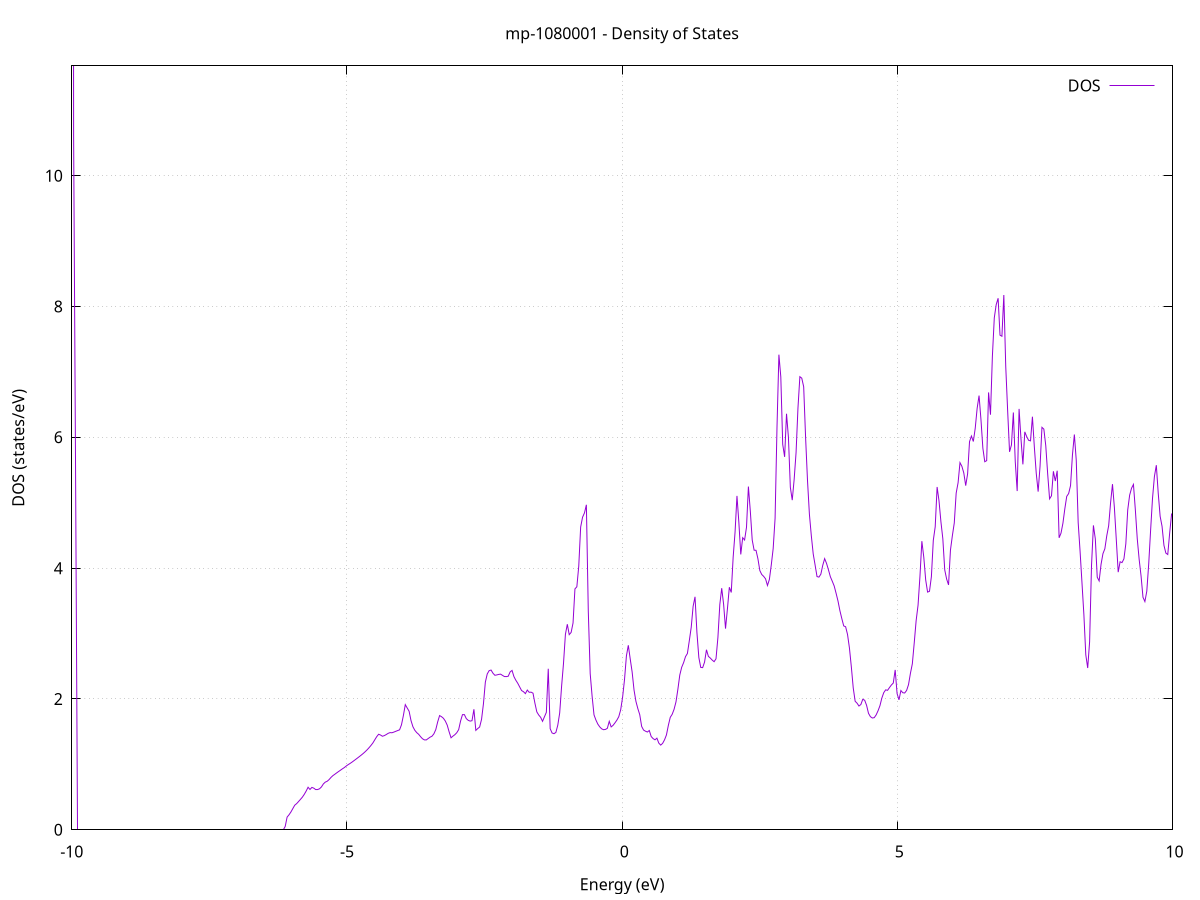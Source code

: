set title 'mp-1080001 - Density of States'
set xlabel 'Energy (eV)'
set ylabel 'DOS (states/eV)'
set grid
set xrange [-10:10]
set yrange [0:11.679]
set xzeroaxis lt -1
set terminal png size 800,600
set output 'mp-1080001_dos_gnuplot.png'
plot '-' using 1:2 with lines title 'DOS'
-47.269200 0.000000
-47.234500 0.000000
-47.199900 0.000000
-47.165300 0.000000
-47.130600 0.000000
-47.096000 0.000000
-47.061400 0.000000
-47.026700 0.000000
-46.992100 0.000000
-46.957400 0.000000
-46.922800 0.000000
-46.888200 0.000000
-46.853500 0.000000
-46.818900 0.000000
-46.784300 0.000000
-46.749600 0.000000
-46.715000 0.000000
-46.680400 0.000000
-46.645700 0.000000
-46.611100 0.000000
-46.576500 0.000000
-46.541800 0.000000
-46.507200 0.000000
-46.472500 0.000000
-46.437900 0.000000
-46.403300 0.000000
-46.368600 0.000000
-46.334000 0.000000
-46.299400 0.000000
-46.264700 0.000000
-46.230100 0.000000
-46.195500 0.000000
-46.160800 0.000000
-46.126200 0.000000
-46.091600 0.000000
-46.056900 0.000000
-46.022300 0.000000
-45.987700 0.000000
-45.953000 0.000000
-45.918400 0.000000
-45.883700 0.000000
-45.849100 0.000000
-45.814500 0.000000
-45.779800 0.000000
-45.745200 0.000000
-45.710600 0.000000
-45.675900 0.000000
-45.641300 0.000000
-45.606700 0.000000
-45.572000 0.000000
-45.537400 0.000000
-45.502800 0.000000
-45.468100 0.000000
-45.433500 0.000000
-45.398800 0.000000
-45.364200 0.000000
-45.329600 0.000000
-45.294900 0.000000
-45.260300 0.000000
-45.225700 0.000000
-45.191000 0.000000
-45.156400 0.000000
-45.121800 0.000000
-45.087100 0.000000
-45.052500 0.000000
-45.017900 0.000000
-44.983200 0.000000
-44.948600 0.000000
-44.914000 0.000000
-44.879300 0.000000
-44.844700 0.000000
-44.810000 0.000000
-44.775400 0.000000
-44.740800 0.000000
-44.706100 0.000000
-44.671500 0.000000
-44.636900 0.000000
-44.602200 0.000000
-44.567600 0.000000
-44.533000 0.000000
-44.498300 0.000000
-44.463700 0.000000
-44.429100 0.000000
-44.394400 0.000000
-44.359800 0.000000
-44.325200 0.000000
-44.290500 0.000000
-44.255900 0.000000
-44.221200 0.000000
-44.186600 0.000000
-44.152000 0.000000
-44.117300 961.706600
-44.082700 0.000000
-44.048100 0.000000
-44.013400 0.000000
-43.978800 0.000000
-43.944200 0.000000
-43.909500 0.000000
-43.874900 0.000000
-43.840300 0.000000
-43.805600 0.000000
-43.771000 0.000000
-43.736300 0.000000
-43.701700 0.000000
-43.667100 0.000000
-43.632400 0.000000
-43.597800 0.000000
-43.563200 0.000000
-43.528500 0.000000
-43.493900 0.000000
-43.459300 0.000000
-43.424600 0.000000
-43.390000 0.000000
-43.355400 0.000000
-43.320700 0.000000
-43.286100 0.000000
-43.251500 0.000000
-43.216800 0.000000
-43.182200 0.000000
-43.147500 0.000000
-43.112900 0.000000
-43.078300 0.000000
-43.043600 0.000000
-43.009000 0.000000
-42.974400 0.000000
-42.939700 0.000000
-42.905100 0.000000
-42.870500 0.000000
-42.835800 0.000000
-42.801200 0.000000
-42.766600 0.000000
-42.731900 0.000000
-42.697300 0.000000
-42.662700 0.000000
-42.628000 0.000000
-42.593400 0.000000
-42.558700 0.000000
-42.524100 0.000000
-42.489500 0.000000
-42.454800 0.000000
-42.420200 0.000000
-42.385600 0.000000
-42.350900 0.000000
-42.316300 0.000000
-42.281700 0.000000
-42.247000 0.000000
-42.212400 0.000000
-42.177800 0.000000
-42.143100 0.000000
-42.108500 0.000000
-42.073800 0.000000
-42.039200 0.000000
-42.004600 0.000000
-41.969900 0.000000
-41.935300 0.000000
-41.900700 0.000000
-41.866000 0.000000
-41.831400 0.000000
-41.796800 0.000000
-41.762100 0.000000
-41.727500 0.000000
-41.692900 0.000000
-41.658200 0.000000
-41.623600 0.000000
-41.589000 0.000000
-41.554300 0.000000
-41.519700 0.000000
-41.485000 0.000000
-41.450400 0.000000
-41.415800 0.000000
-41.381100 0.000000
-41.346500 0.000000
-41.311900 0.000000
-41.277200 0.000000
-41.242600 0.000000
-41.208000 0.000000
-41.173300 0.000000
-41.138700 0.000000
-41.104100 0.000000
-41.069400 0.000000
-41.034800 0.000000
-41.000200 0.000000
-40.965500 0.000000
-40.930900 0.000000
-40.896200 0.000000
-40.861600 0.000000
-40.827000 0.000000
-40.792300 0.000000
-40.757700 0.000000
-40.723100 0.000000
-40.688400 0.000000
-40.653800 0.000000
-40.619200 0.000000
-40.584500 0.000000
-40.549900 0.000000
-40.515300 0.000000
-40.480600 0.000000
-40.446000 0.000000
-40.411300 0.000000
-40.376700 0.000000
-40.342100 0.000000
-40.307400 0.000000
-40.272800 0.000000
-40.238200 0.000000
-40.203500 0.000000
-40.168900 0.000000
-40.134300 0.000000
-40.099600 0.000000
-40.065000 0.000000
-40.030400 0.000000
-39.995700 0.000000
-39.961100 0.000000
-39.926500 0.000000
-39.891800 0.000000
-39.857200 0.000000
-39.822500 0.000000
-39.787900 0.000000
-39.753300 0.000000
-39.718600 0.000000
-39.684000 0.000000
-39.649400 0.000000
-39.614700 0.000000
-39.580100 0.000000
-39.545500 0.000000
-39.510800 0.000000
-39.476200 0.000000
-39.441600 0.000000
-39.406900 0.000000
-39.372300 0.000000
-39.337700 0.000000
-39.303000 0.000000
-39.268400 0.000000
-39.233700 0.000000
-39.199100 0.000000
-39.164500 0.000000
-39.129800 0.000000
-39.095200 0.000000
-39.060600 0.000000
-39.025900 0.000000
-38.991300 0.000000
-38.956700 0.000000
-38.922000 0.000000
-38.887400 0.000000
-38.852800 0.000000
-38.818100 0.000000
-38.783500 0.000000
-38.748800 0.000000
-38.714200 0.000000
-38.679600 0.000000
-38.644900 0.000000
-38.610300 0.000000
-38.575700 0.000000
-38.541000 0.000000
-38.506400 0.000000
-38.471800 0.000000
-38.437100 0.000000
-38.402500 0.000000
-38.367900 0.000000
-38.333200 0.000000
-38.298600 0.000000
-38.264000 0.000000
-38.229300 0.000000
-38.194700 0.000000
-38.160000 0.000000
-38.125400 0.000000
-38.090800 0.000000
-38.056100 0.000000
-38.021500 0.000000
-37.986900 0.000000
-37.952200 0.000000
-37.917600 0.000000
-37.883000 0.000000
-37.848300 0.000000
-37.813700 0.000000
-37.779100 0.000000
-37.744400 0.000000
-37.709800 0.000000
-37.675200 0.000000
-37.640500 0.000000
-37.605900 0.000000
-37.571200 0.000000
-37.536600 0.000000
-37.502000 0.000000
-37.467300 0.000000
-37.432700 0.000000
-37.398100 0.000000
-37.363400 0.000000
-37.328800 0.000000
-37.294200 0.000000
-37.259500 0.000000
-37.224900 0.000000
-37.190300 0.000000
-37.155600 0.000000
-37.121000 0.000000
-37.086300 0.000000
-37.051700 0.000000
-37.017100 0.000000
-36.982400 0.000000
-36.947800 0.000000
-36.913200 0.000000
-36.878500 0.000000
-36.843900 0.000000
-36.809300 0.000000
-36.774600 0.000000
-36.740000 0.000000
-36.705400 0.000000
-36.670700 0.000000
-36.636100 0.000000
-36.601500 0.000000
-36.566800 0.000000
-36.532200 0.000000
-36.497500 0.000000
-36.462900 0.000000
-36.428300 0.000000
-36.393600 0.000000
-36.359000 0.000000
-36.324400 0.000000
-36.289700 0.000000
-36.255100 0.000000
-36.220500 0.000000
-36.185800 0.000000
-36.151200 0.000000
-36.116600 0.000000
-36.081900 0.000000
-36.047300 0.000000
-36.012700 0.000000
-35.978000 0.000000
-35.943400 0.000000
-35.908700 0.000000
-35.874100 0.000000
-35.839500 0.000000
-35.804800 0.000000
-35.770200 0.000000
-35.735600 0.000000
-35.700900 0.000000
-35.666300 0.000000
-35.631700 0.000000
-35.597000 0.000000
-35.562400 0.000000
-35.527800 0.000000
-35.493100 0.000000
-35.458500 0.000000
-35.423800 0.000000
-35.389200 0.000000
-35.354600 0.000000
-35.319900 0.000000
-35.285300 0.000000
-35.250700 0.000000
-35.216000 0.000000
-35.181400 0.000000
-35.146800 0.000000
-35.112100 0.000000
-35.077500 0.000000
-35.042900 0.000000
-35.008200 0.000000
-34.973600 0.000000
-34.939000 0.000000
-34.904300 0.000000
-34.869700 0.000000
-34.835000 0.000000
-34.800400 0.000000
-34.765800 0.000000
-34.731100 0.000000
-34.696500 0.000000
-34.661900 0.000000
-34.627200 0.000000
-34.592600 0.000000
-34.558000 0.000000
-34.523300 0.000000
-34.488700 0.000000
-34.454100 0.000000
-34.419400 0.000000
-34.384800 0.000000
-34.350200 0.000000
-34.315500 0.000000
-34.280900 0.000000
-34.246200 0.000000
-34.211600 0.000000
-34.177000 0.000000
-34.142300 0.000000
-34.107700 0.000000
-34.073100 0.000000
-34.038400 0.000000
-34.003800 0.000000
-33.969200 0.000000
-33.934500 0.000000
-33.899900 0.000000
-33.865300 0.000000
-33.830600 0.000000
-33.796000 0.000000
-33.761300 0.000000
-33.726700 0.000000
-33.692100 0.000000
-33.657400 0.000000
-33.622800 0.000000
-33.588200 0.000000
-33.553500 0.000000
-33.518900 0.000000
-33.484300 0.000000
-33.449600 0.000000
-33.415000 0.000000
-33.380400 0.000000
-33.345700 0.000000
-33.311100 0.000000
-33.276500 0.000000
-33.241800 0.000000
-33.207200 0.000000
-33.172500 0.000000
-33.137900 0.000000
-33.103300 0.000000
-33.068600 0.000000
-33.034000 0.000000
-32.999400 0.000000
-32.964700 0.000000
-32.930100 0.000000
-32.895500 0.000000
-32.860800 0.000000
-32.826200 0.000000
-32.791600 0.000000
-32.756900 0.000000
-32.722300 0.000000
-32.687700 0.000000
-32.653000 0.000000
-32.618400 0.000000
-32.583700 0.000000
-32.549100 0.000000
-32.514500 0.000000
-32.479800 0.000000
-32.445200 0.000000
-32.410600 0.000000
-32.375900 0.000000
-32.341300 0.000000
-32.306700 0.000000
-32.272000 0.000000
-32.237400 0.000000
-32.202800 0.000000
-32.168100 0.000000
-32.133500 0.000000
-32.098800 0.000000
-32.064200 0.000000
-32.029600 0.000000
-31.994900 0.000000
-31.960300 0.000000
-31.925700 0.000000
-31.891000 0.000000
-31.856400 0.000000
-31.821800 0.000000
-31.787100 0.000000
-31.752500 0.000000
-31.717900 0.000000
-31.683200 0.000000
-31.648600 0.000000
-31.614000 0.000000
-31.579300 0.000000
-31.544700 0.000000
-31.510000 0.000000
-31.475400 0.000000
-31.440800 0.000000
-31.406100 0.000000
-31.371500 0.000000
-31.336900 0.000000
-31.302200 0.000000
-31.267600 0.000000
-31.233000 0.000000
-31.198300 0.000000
-31.163700 0.000000
-31.129100 0.000000
-31.094400 0.000000
-31.059800 0.000000
-31.025200 0.000000
-30.990500 0.000000
-30.955900 0.000000
-30.921200 0.000000
-30.886600 0.000000
-30.852000 0.000000
-30.817300 0.000000
-30.782700 0.000000
-30.748100 0.000000
-30.713400 0.000000
-30.678800 0.000000
-30.644200 0.000000
-30.609500 0.000000
-30.574900 0.000000
-30.540300 0.000000
-30.505600 0.000000
-30.471000 0.000000
-30.436300 0.000000
-30.401700 0.000000
-30.367100 0.000000
-30.332400 0.000000
-30.297800 0.000000
-30.263200 0.000000
-30.228500 0.000000
-30.193900 0.000000
-30.159300 0.000000
-30.124600 0.000000
-30.090000 0.000000
-30.055400 0.000000
-30.020700 0.000000
-29.986100 0.000000
-29.951500 0.000000
-29.916800 0.000000
-29.882200 0.000000
-29.847500 0.000000
-29.812900 0.000000
-29.778300 0.000000
-29.743600 0.000000
-29.709000 0.000000
-29.674400 0.000000
-29.639700 0.000000
-29.605100 0.000000
-29.570500 0.000000
-29.535800 0.000000
-29.501200 0.000000
-29.466600 0.000000
-29.431900 0.000000
-29.397300 0.000000
-29.362600 0.000000
-29.328000 0.000000
-29.293400 0.000000
-29.258700 0.000000
-29.224100 0.000000
-29.189500 0.000000
-29.154800 0.000000
-29.120200 0.000000
-29.085600 0.000000
-29.050900 0.000000
-29.016300 0.000000
-28.981700 0.000000
-28.947000 0.000000
-28.912400 0.000000
-28.877800 0.000000
-28.843100 0.000000
-28.808500 0.000000
-28.773800 0.000000
-28.739200 0.000000
-28.704600 0.000000
-28.669900 0.000000
-28.635300 0.000000
-28.600700 0.000000
-28.566000 0.000000
-28.531400 0.000000
-28.496800 0.000000
-28.462100 0.000000
-28.427500 0.000000
-28.392900 0.000000
-28.358200 0.000000
-28.323600 0.000000
-28.289000 0.000000
-28.254300 0.000000
-28.219700 0.000000
-28.185000 0.000000
-28.150400 0.000000
-28.115800 0.000000
-28.081100 0.000000
-28.046500 0.000000
-28.011900 0.000000
-27.977200 0.000000
-27.942600 0.000000
-27.908000 0.000000
-27.873300 0.000000
-27.838700 0.000000
-27.804100 0.000000
-27.769400 0.000000
-27.734800 0.000000
-27.700100 0.000000
-27.665500 0.000000
-27.630900 0.000000
-27.596200 0.000000
-27.561600 0.000000
-27.527000 0.000000
-27.492300 0.000000
-27.457700 0.000000
-27.423100 0.000000
-27.388400 0.000000
-27.353800 0.000000
-27.319200 0.000000
-27.284500 0.000000
-27.249900 0.000000
-27.215300 0.000000
-27.180600 0.000000
-27.146000 0.000000
-27.111300 0.000000
-27.076700 0.000000
-27.042100 0.000000
-27.007400 0.000000
-26.972800 0.000000
-26.938200 0.000000
-26.903500 0.000000
-26.868900 0.000000
-26.834300 0.000000
-26.799600 0.000000
-26.765000 0.000000
-26.730400 0.000000
-26.695700 0.000000
-26.661100 0.000000
-26.626500 0.000000
-26.591800 0.000000
-26.557200 0.000000
-26.522500 0.000000
-26.487900 0.000000
-26.453300 0.000000
-26.418600 0.000000
-26.384000 0.000000
-26.349400 0.000000
-26.314700 0.000000
-26.280100 0.000000
-26.245500 0.000000
-26.210800 0.000000
-26.176200 0.000000
-26.141600 0.000000
-26.106900 0.000000
-26.072300 0.000000
-26.037600 0.000000
-26.003000 0.000000
-25.968400 0.000000
-25.933700 0.000000
-25.899100 0.000000
-25.864500 0.000000
-25.829800 0.000000
-25.795200 0.000000
-25.760600 0.000000
-25.725900 0.000000
-25.691300 0.000000
-25.656700 0.000000
-25.622000 0.000000
-25.587400 0.000000
-25.552800 0.000000
-25.518100 0.000000
-25.483500 0.000000
-25.448800 0.000000
-25.414200 0.000000
-25.379600 0.000000
-25.344900 0.000000
-25.310300 0.000000
-25.275700 0.000000
-25.241000 0.000000
-25.206400 0.000000
-25.171800 0.000000
-25.137100 0.000000
-25.102500 0.000000
-25.067900 0.000000
-25.033200 0.000000
-24.998600 0.000000
-24.964000 0.000000
-24.929300 0.000000
-24.894700 0.000000
-24.860000 0.000000
-24.825400 0.000000
-24.790800 0.000000
-24.756100 0.000000
-24.721500 0.000000
-24.686900 0.000000
-24.652200 0.000000
-24.617600 0.000000
-24.583000 0.000000
-24.548300 0.000000
-24.513700 0.000000
-24.479100 0.000000
-24.444400 0.000000
-24.409800 0.000000
-24.375100 0.000000
-24.340500 0.000000
-24.305900 0.000000
-24.271200 0.000000
-24.236600 0.000000
-24.202000 0.000000
-24.167300 0.000000
-24.132700 0.000000
-24.098100 0.000000
-24.063400 0.000000
-24.028800 0.000000
-23.994200 0.000000
-23.959500 0.000000
-23.924900 0.000000
-23.890300 0.000000
-23.855600 0.000000
-23.821000 0.000000
-23.786300 0.000000
-23.751700 0.000000
-23.717100 0.000000
-23.682400 0.000000
-23.647800 0.000000
-23.613200 0.000000
-23.578500 0.000000
-23.543900 0.000000
-23.509300 0.000000
-23.474600 0.000000
-23.440000 0.000000
-23.405400 0.000000
-23.370700 0.000000
-23.336100 0.000000
-23.301500 0.000000
-23.266800 0.000000
-23.232200 0.000000
-23.197500 0.000000
-23.162900 0.000000
-23.128300 0.000000
-23.093600 0.000000
-23.059000 0.000000
-23.024400 0.000000
-22.989700 0.000000
-22.955100 0.000000
-22.920500 0.000000
-22.885800 0.000000
-22.851200 0.000000
-22.816600 0.000000
-22.781900 0.000000
-22.747300 0.000000
-22.712600 0.000000
-22.678000 0.000000
-22.643400 0.000000
-22.608700 0.000000
-22.574100 0.000000
-22.539500 0.000000
-22.504800 0.000000
-22.470200 0.000000
-22.435600 0.000000
-22.400900 0.000000
-22.366300 97.190400
-22.331700 67.294600
-22.297000 263.166400
-22.262400 0.000000
-22.227800 0.000000
-22.193100 0.000000
-22.158500 0.000000
-22.123800 0.000000
-22.089200 0.000000
-22.054600 0.000000
-22.019900 0.000000
-21.985300 0.000000
-21.950700 0.000000
-21.916000 0.000000
-21.881400 0.000000
-21.846800 0.000000
-21.812100 0.000000
-21.777500 0.000000
-21.742900 0.000000
-21.708200 0.000000
-21.673600 0.000000
-21.639000 0.000000
-21.604300 0.000000
-21.569700 0.000000
-21.535000 0.000000
-21.500400 0.000000
-21.465800 0.000000
-21.431100 0.000000
-21.396500 0.000000
-21.361900 0.000000
-21.327200 0.000000
-21.292600 0.000000
-21.258000 0.000000
-21.223300 0.000000
-21.188700 0.000000
-21.154100 0.000000
-21.119400 0.000000
-21.084800 0.000000
-21.050100 0.000000
-21.015500 0.000000
-20.980900 0.000000
-20.946200 0.000000
-20.911600 0.000000
-20.877000 0.000000
-20.842300 0.000000
-20.807700 0.000000
-20.773100 0.000000
-20.738400 0.000000
-20.703800 0.000000
-20.669200 0.000000
-20.634500 0.000000
-20.599900 0.000000
-20.565300 0.000000
-20.530600 0.000000
-20.496000 0.000000
-20.461300 0.000000
-20.426700 0.000000
-20.392100 0.000000
-20.357400 0.000000
-20.322800 0.000000
-20.288200 0.000000
-20.253500 0.000000
-20.218900 0.000000
-20.184300 0.000000
-20.149600 0.000000
-20.115000 0.000000
-20.080400 0.000000
-20.045700 0.000000
-20.011100 0.000000
-19.976500 0.000000
-19.941800 0.000000
-19.907200 0.000000
-19.872500 0.000000
-19.837900 0.000000
-19.803300 0.000000
-19.768600 0.000000
-19.734000 0.000000
-19.699400 0.000000
-19.664700 0.000000
-19.630100 0.000000
-19.595500 0.000000
-19.560800 0.000000
-19.526200 0.000000
-19.491600 0.000000
-19.456900 0.000000
-19.422300 0.000000
-19.387600 0.000000
-19.353000 0.000000
-19.318400 0.000000
-19.283700 0.000000
-19.249100 0.000000
-19.214500 0.000000
-19.179800 0.000000
-19.145200 0.000000
-19.110600 0.000000
-19.075900 0.000000
-19.041300 0.000000
-19.006700 0.000000
-18.972000 0.000000
-18.937400 0.000000
-18.902800 0.000000
-18.868100 0.000000
-18.833500 0.000000
-18.798800 0.000000
-18.764200 0.000000
-18.729600 0.000000
-18.694900 0.000000
-18.660300 0.000000
-18.625700 0.000000
-18.591000 0.000000
-18.556400 0.000000
-18.521800 0.000000
-18.487100 0.000000
-18.452500 0.000000
-18.417900 0.000000
-18.383200 0.000000
-18.348600 0.000000
-18.314000 0.000000
-18.279300 0.000000
-18.244700 0.000000
-18.210000 0.000000
-18.175400 0.000000
-18.140800 0.000000
-18.106100 0.000000
-18.071500 0.000000
-18.036900 0.000000
-18.002200 0.000000
-17.967600 0.000000
-17.933000 0.000000
-17.898300 0.000000
-17.863700 0.000000
-17.829100 0.000000
-17.794400 0.000000
-17.759800 0.000000
-17.725100 0.000000
-17.690500 0.000000
-17.655900 0.000000
-17.621200 0.000000
-17.586600 0.000000
-17.552000 0.000000
-17.517300 0.000000
-17.482700 0.000000
-17.448100 0.000000
-17.413400 0.000000
-17.378800 0.000000
-17.344200 0.000000
-17.309500 0.000000
-17.274900 0.000000
-17.240300 0.000000
-17.205600 0.000000
-17.171000 0.000000
-17.136300 0.000000
-17.101700 0.000000
-17.067100 0.000000
-17.032400 0.000000
-16.997800 0.000000
-16.963200 0.000000
-16.928500 0.000000
-16.893900 0.000000
-16.859300 0.000000
-16.824600 0.000000
-16.790000 0.000000
-16.755400 0.000000
-16.720700 0.000000
-16.686100 0.000000
-16.651500 0.000000
-16.616800 0.000000
-16.582200 0.000000
-16.547500 0.000000
-16.512900 0.000000
-16.478300 0.000000
-16.443600 0.000000
-16.409000 0.000000
-16.374400 0.000000
-16.339700 0.000000
-16.305100 0.000000
-16.270500 0.000000
-16.235800 0.000000
-16.201200 0.000000
-16.166600 0.000000
-16.131900 0.000000
-16.097300 0.000000
-16.062600 0.000000
-16.028000 0.000000
-15.993400 0.000000
-15.958700 0.000000
-15.924100 0.000000
-15.889500 0.000000
-15.854800 0.000000
-15.820200 0.000000
-15.785600 0.000000
-15.750900 0.000000
-15.716300 0.000000
-15.681700 0.000000
-15.647000 0.000000
-15.612400 0.000000
-15.577800 0.000000
-15.543100 0.000000
-15.508500 0.000000
-15.473800 0.000000
-15.439200 0.000000
-15.404600 0.000000
-15.369900 0.000000
-15.335300 0.000000
-15.300700 0.000000
-15.266000 0.000000
-15.231400 0.000000
-15.196800 0.000000
-15.162100 0.000000
-15.127500 0.000000
-15.092900 0.000000
-15.058200 0.000000
-15.023600 0.000000
-14.988900 0.000000
-14.954300 0.000000
-14.919700 0.000000
-14.885000 0.000000
-14.850400 0.000000
-14.815800 0.000000
-14.781100 0.000000
-14.746500 0.000000
-14.711900 0.000000
-14.677200 0.000000
-14.642600 0.000000
-14.608000 0.000000
-14.573300 0.000000
-14.538700 0.000000
-14.504100 0.000000
-14.469400 0.000000
-14.434800 0.000000
-14.400100 0.000000
-14.365500 0.000000
-14.330900 0.000000
-14.296200 0.000000
-14.261600 0.000000
-14.227000 0.000000
-14.192300 0.000000
-14.157700 0.000000
-14.123100 0.000000
-14.088400 0.000000
-14.053800 0.000000
-14.019200 0.000000
-13.984500 0.000000
-13.949900 0.000000
-13.915300 0.000000
-13.880600 0.000000
-13.846000 0.000000
-13.811300 0.000000
-13.776700 0.000000
-13.742100 0.000000
-13.707400 0.000000
-13.672800 0.000000
-13.638200 0.000000
-13.603500 0.000000
-13.568900 0.000000
-13.534300 0.000000
-13.499600 0.000000
-13.465000 0.000000
-13.430400 0.000000
-13.395700 0.000000
-13.361100 0.000000
-13.326400 0.000000
-13.291800 0.000000
-13.257200 0.000000
-13.222500 0.000000
-13.187900 0.000000
-13.153300 0.000000
-13.118600 0.000000
-13.084000 0.000000
-13.049400 0.000000
-13.014700 0.000000
-12.980100 0.000000
-12.945500 0.000000
-12.910800 0.000000
-12.876200 0.000000
-12.841600 0.000000
-12.806900 0.000000
-12.772300 0.000000
-12.737600 0.000000
-12.703000 0.000000
-12.668400 0.000000
-12.633700 0.000000
-12.599100 0.000000
-12.564500 0.000000
-12.529800 0.000000
-12.495200 0.000000
-12.460600 0.000000
-12.425900 0.000000
-12.391300 0.000000
-12.356700 0.000000
-12.322000 0.000000
-12.287400 0.000000
-12.252800 0.000000
-12.218100 0.000000
-12.183500 0.000000
-12.148800 0.000000
-12.114200 0.000000
-12.079600 0.000000
-12.044900 0.000000
-12.010300 0.000000
-11.975700 0.000000
-11.941000 0.000000
-11.906400 0.000000
-11.871800 0.000000
-11.837100 0.000000
-11.802500 0.000000
-11.767900 0.000000
-11.733200 0.000000
-11.698600 0.000000
-11.663900 0.000000
-11.629300 0.000000
-11.594700 0.000000
-11.560000 0.000000
-11.525400 0.000000
-11.490800 0.000000
-11.456100 0.000000
-11.421500 0.000000
-11.386900 0.000000
-11.352200 0.000000
-11.317600 0.000000
-11.283000 0.000000
-11.248300 0.000000
-11.213700 0.000000
-11.179100 0.000000
-11.144400 0.000000
-11.109800 0.000000
-11.075100 0.000000
-11.040500 0.000000
-11.005900 0.000000
-10.971200 0.000000
-10.936600 0.000000
-10.902000 0.000000
-10.867300 0.000000
-10.832700 0.000000
-10.798100 0.000000
-10.763400 0.000000
-10.728800 0.000000
-10.694200 0.000000
-10.659500 0.000000
-10.624900 0.000000
-10.590300 0.000000
-10.555600 0.000000
-10.521000 0.000000
-10.486300 6.758400
-10.451700 8.698600
-10.417100 18.702500
-10.382400 57.684300
-10.347800 82.956500
-10.313200 111.200100
-10.278500 192.514100
-10.243900 135.388400
-10.209300 253.756000
-10.174600 324.694500
-10.140000 215.329400
-10.105400 114.208300
-10.070700 142.881100
-10.036100 134.447400
-10.001400 47.177900
-9.966800 10.617400
-9.932200 5.612600
-9.897500 0.000000
-9.862900 0.000000
-9.828300 0.000000
-9.793600 0.000000
-9.759000 0.000000
-9.724400 0.000000
-9.689700 0.000000
-9.655100 0.000000
-9.620500 0.000000
-9.585800 0.000000
-9.551200 0.000000
-9.516600 0.000000
-9.481900 0.000000
-9.447300 0.000000
-9.412600 0.000000
-9.378000 0.000000
-9.343400 0.000000
-9.308700 0.000000
-9.274100 0.000000
-9.239500 0.000000
-9.204800 0.000000
-9.170200 0.000000
-9.135600 0.000000
-9.100900 0.000000
-9.066300 0.000000
-9.031700 0.000000
-8.997000 0.000000
-8.962400 0.000000
-8.927800 0.000000
-8.893100 0.000000
-8.858500 0.000000
-8.823800 0.000000
-8.789200 0.000000
-8.754600 0.000000
-8.719900 0.000000
-8.685300 0.000000
-8.650700 0.000000
-8.616000 0.000000
-8.581400 0.000000
-8.546800 0.000000
-8.512100 0.000000
-8.477500 0.000000
-8.442900 0.000000
-8.408200 0.000000
-8.373600 0.000000
-8.338900 0.000000
-8.304300 0.000000
-8.269700 0.000000
-8.235000 0.000000
-8.200400 0.000000
-8.165800 0.000000
-8.131100 0.000000
-8.096500 0.000000
-8.061900 0.000000
-8.027200 0.000000
-7.992600 0.000000
-7.958000 0.000000
-7.923300 0.000000
-7.888700 0.000000
-7.854100 0.000000
-7.819400 0.000000
-7.784800 0.000000
-7.750100 0.000000
-7.715500 0.000000
-7.680900 0.000000
-7.646200 0.000000
-7.611600 0.000000
-7.577000 0.000000
-7.542300 0.000000
-7.507700 0.000000
-7.473100 0.000000
-7.438400 0.000000
-7.403800 0.000000
-7.369200 0.000000
-7.334500 0.000000
-7.299900 0.000000
-7.265300 0.000000
-7.230600 0.000000
-7.196000 0.000000
-7.161300 0.000000
-7.126700 0.000000
-7.092100 0.000000
-7.057400 0.000000
-7.022800 0.000000
-6.988200 0.000000
-6.953500 0.000000
-6.918900 0.000000
-6.884300 0.000000
-6.849600 0.000000
-6.815000 0.000000
-6.780400 0.000000
-6.745700 0.000000
-6.711100 0.000000
-6.676400 0.000000
-6.641800 0.000000
-6.607200 0.000000
-6.572500 0.000000
-6.537900 0.000000
-6.503300 0.000000
-6.468600 0.000000
-6.434000 0.000000
-6.399400 0.000000
-6.364700 0.000000
-6.330100 0.000000
-6.295500 0.000000
-6.260800 0.000000
-6.226200 0.000000
-6.191600 0.000000
-6.156900 0.000000
-6.122300 0.050500
-6.087600 0.193700
-6.053000 0.228900
-6.018400 0.272000
-5.983700 0.324400
-5.949100 0.375400
-5.914500 0.399800
-5.879800 0.431900
-5.845200 0.464700
-5.810600 0.498400
-5.775900 0.541600
-5.741300 0.592300
-5.706700 0.650200
-5.672000 0.616300
-5.637400 0.647800
-5.602800 0.636300
-5.568100 0.614300
-5.533500 0.615100
-5.498800 0.626500
-5.464200 0.654600
-5.429600 0.700100
-5.394900 0.728200
-5.360300 0.741100
-5.325700 0.766600
-5.291000 0.800000
-5.256400 0.827400
-5.221800 0.848200
-5.187100 0.869800
-5.152500 0.890700
-5.117900 0.911200
-5.083200 0.931700
-5.048600 0.950600
-5.013900 0.974500
-4.979300 0.995300
-4.944700 1.013400
-4.910000 1.033400
-4.875400 1.054900
-4.840800 1.076800
-4.806100 1.098900
-4.771500 1.121300
-4.736900 1.144200
-4.702200 1.168500
-4.667600 1.194700
-4.633000 1.223500
-4.598300 1.255600
-4.563700 1.289800
-4.529100 1.327500
-4.494400 1.375900
-4.459800 1.423000
-4.425100 1.460300
-4.390500 1.448800
-4.355900 1.429900
-4.321200 1.439600
-4.286600 1.455800
-4.252000 1.474300
-4.217300 1.485500
-4.182700 1.483200
-4.148100 1.493500
-4.113400 1.505300
-4.078800 1.516800
-4.044200 1.528200
-4.009500 1.605100
-3.974900 1.747100
-3.940300 1.913000
-3.905600 1.862100
-3.871000 1.812100
-3.836300 1.669300
-3.801700 1.575500
-3.767100 1.521000
-3.732400 1.485200
-3.697800 1.460000
-3.663200 1.423800
-3.628500 1.392100
-3.593900 1.374500
-3.559300 1.373400
-3.524600 1.395000
-3.490000 1.415800
-3.455400 1.430300
-3.420700 1.467100
-3.386100 1.532100
-3.351400 1.650200
-3.316800 1.746100
-3.282200 1.729000
-3.247500 1.704700
-3.212900 1.662400
-3.178300 1.599200
-3.143600 1.496600
-3.109000 1.406300
-3.074400 1.431700
-3.039700 1.453600
-3.005100 1.483700
-2.970500 1.531000
-2.935800 1.662800
-2.901200 1.760000
-2.866600 1.760900
-2.831900 1.699500
-2.797300 1.673500
-2.762600 1.661600
-2.728000 1.667500
-2.693400 1.842200
-2.658700 1.519400
-2.624100 1.547400
-2.589500 1.571000
-2.554800 1.687600
-2.520200 1.926700
-2.485600 2.257200
-2.450900 2.383000
-2.416300 2.433100
-2.381700 2.442000
-2.347000 2.393300
-2.312400 2.362100
-2.277800 2.367300
-2.243100 2.375400
-2.208500 2.379400
-2.173800 2.360400
-2.139200 2.342900
-2.104600 2.341600
-2.069900 2.347400
-2.035300 2.413300
-2.000700 2.436300
-1.966000 2.341300
-1.931400 2.285500
-1.896800 2.239900
-1.862100 2.184000
-1.827500 2.128900
-1.792900 2.111000
-1.758200 2.081500
-1.723600 2.136100
-1.688900 2.101800
-1.654300 2.104000
-1.619700 2.088500
-1.585000 1.935900
-1.550400 1.802400
-1.515800 1.754500
-1.481100 1.719700
-1.446500 1.658100
-1.411900 1.727200
-1.377200 1.795700
-1.342600 2.461400
-1.308000 1.545500
-1.273300 1.479900
-1.238700 1.469000
-1.204100 1.488300
-1.169400 1.599800
-1.134800 1.786100
-1.100100 2.195500
-1.065500 2.543900
-1.030900 2.987200
-0.996200 3.142200
-0.961600 2.983300
-0.927000 3.017100
-0.892300 3.161400
-0.857700 3.682700
-0.823100 3.715000
-0.788400 4.031100
-0.753800 4.628300
-0.719200 4.779000
-0.684500 4.844300
-0.649900 4.968600
-0.615300 3.346400
-0.580600 2.387500
-0.546000 2.044200
-0.511300 1.756800
-0.476700 1.678000
-0.442100 1.615800
-0.407400 1.573600
-0.372800 1.543700
-0.338200 1.529700
-0.303500 1.534300
-0.268900 1.551000
-0.234300 1.657800
-0.199600 1.572600
-0.165000 1.596600
-0.130400 1.634700
-0.095700 1.676500
-0.061100 1.729000
-0.026400 1.835900
0.008200 2.026100
0.042800 2.294300
0.077500 2.657800
0.112100 2.820300
0.146700 2.612200
0.181400 2.413200
0.216000 2.136000
0.250600 1.962600
0.285300 1.852200
0.319900 1.759300
0.354500 1.580300
0.389200 1.524800
0.423800 1.507100
0.458400 1.494500
0.493100 1.518000
0.527700 1.425900
0.562400 1.393900
0.597000 1.375500
0.631600 1.400600
0.666300 1.324800
0.700900 1.294500
0.735500 1.321300
0.770200 1.375300
0.804800 1.449700
0.839400 1.595400
0.874100 1.719000
0.908700 1.764900
0.943300 1.841000
0.978000 1.954400
1.012600 2.147000
1.047300 2.365600
1.081900 2.484600
1.116500 2.554500
1.151200 2.647000
1.185800 2.695200
1.220400 2.890500
1.255100 3.095200
1.289700 3.417200
1.324300 3.561900
1.359000 3.012700
1.393600 2.633200
1.428200 2.482100
1.462900 2.478900
1.497500 2.563600
1.532100 2.752600
1.566800 2.651500
1.601400 2.625700
1.636100 2.594400
1.670700 2.569900
1.705300 2.613900
1.740000 2.939100
1.774600 3.442800
1.809200 3.694000
1.843900 3.445100
1.878500 3.075700
1.913100 3.378000
1.947800 3.708200
1.982400 3.628200
2.017000 4.165000
2.051700 4.550800
2.086300 5.104600
2.120900 4.698300
2.155600 4.209400
2.190200 4.465700
2.224900 4.430300
2.259500 4.624800
2.294100 5.246800
2.328800 4.873200
2.363400 4.430300
2.398000 4.274600
2.432700 4.272400
2.467300 4.142200
2.501900 3.962500
2.536600 3.902700
2.571200 3.874400
2.605800 3.836300
2.640500 3.734700
2.675100 3.826100
2.709800 4.048600
2.744400 4.300400
2.779000 4.762500
2.813700 6.155200
2.848300 7.263900
2.882900 6.923900
2.917600 5.892200
2.952200 5.701200
2.986800 6.360700
3.021500 6.000200
3.056100 5.236200
3.090700 5.039500
3.125400 5.355200
3.160000 5.764600
3.194600 6.447800
3.229300 6.927400
3.263900 6.904300
3.298600 6.773100
3.333200 5.999600
3.367800 5.342900
3.402500 4.825400
3.437100 4.497300
3.471700 4.217300
3.506400 4.045900
3.541000 3.870900
3.575600 3.862900
3.610300 3.907200
3.644900 4.042500
3.679500 4.145500
3.714200 4.071700
3.748800 3.974100
3.783400 3.868800
3.818100 3.799800
3.852700 3.728000
3.887400 3.615900
3.922000 3.497600
3.956600 3.350600
3.991300 3.229200
4.025900 3.116800
4.060500 3.104200
4.095200 2.986200
4.129800 2.780100
4.164400 2.492000
4.199100 2.168000
4.233700 1.965100
4.268300 1.935400
4.303000 1.891900
4.337600 1.915000
4.372300 1.995300
4.406900 1.980000
4.441500 1.903000
4.476200 1.780700
4.510800 1.729500
4.545400 1.708900
4.580100 1.713900
4.614700 1.755300
4.649300 1.818600
4.684000 1.896300
4.718600 2.012800
4.753200 2.095900
4.787900 2.139200
4.822500 2.132000
4.857100 2.174000
4.891800 2.213000
4.926400 2.243200
4.961100 2.444300
4.995700 2.082300
5.030300 1.986500
5.065000 2.129000
5.099600 2.095200
5.134200 2.091300
5.168900 2.130500
5.203500 2.219300
5.238100 2.392000
5.272800 2.536700
5.307400 2.857400
5.342000 3.198100
5.376700 3.434000
5.411300 3.875200
5.445900 4.412000
5.480600 4.169300
5.515200 3.820800
5.549900 3.633600
5.584500 3.646300
5.619100 3.870400
5.653800 4.425400
5.688400 4.632200
5.723000 5.240900
5.757700 5.027300
5.792300 4.708200
5.826900 4.450200
5.861600 3.973000
5.896200 3.832600
5.930800 3.743800
5.965500 4.276200
6.000100 4.495700
6.034800 4.690300
6.069400 5.147700
6.104000 5.305300
6.138700 5.612900
6.173300 5.556700
6.207900 5.455200
6.242600 5.261600
6.277200 5.441200
6.311800 5.933200
6.346500 6.019800
6.381100 5.936500
6.415700 6.139600
6.450400 6.443700
6.485000 6.638400
6.519600 6.273300
6.554300 5.834800
6.588900 5.627000
6.623600 5.643600
6.658200 6.686200
6.692800 6.346100
6.727500 7.241200
6.762100 7.827400
6.796700 8.028800
6.831400 8.126400
6.866000 7.561300
6.900600 7.545200
6.935300 8.175900
6.969900 7.085800
7.004500 6.409300
7.039200 5.778200
7.073800 5.883200
7.108400 6.379600
7.143100 5.626200
7.177700 5.178600
7.212400 6.434400
7.247000 5.975500
7.281600 5.586300
7.316300 6.083900
7.350900 6.010900
7.385500 5.954800
7.420200 5.946100
7.454800 6.315700
7.489400 5.856400
7.524100 5.451900
7.558700 5.170100
7.593300 5.555600
7.628000 6.153000
7.662600 6.125000
7.697300 5.872000
7.731900 5.440600
7.766500 5.059100
7.801200 5.106200
7.835800 5.480800
7.870400 5.331200
7.905100 5.489500
7.939700 4.463800
7.974300 4.535800
8.009000 4.686900
8.043600 4.907500
8.078200 5.097500
8.112900 5.140400
8.147500 5.262300
8.182100 5.731300
8.216800 6.042800
8.251400 5.647100
8.286100 4.698100
8.320700 4.257600
8.355300 3.774400
8.390000 3.286700
8.424600 2.675200
8.459200 2.473500
8.493900 2.873900
8.528500 4.039600
8.563100 4.653600
8.597800 4.446500
8.632400 3.861300
8.667000 3.804400
8.701700 4.058100
8.736300 4.221500
8.770900 4.295900
8.805600 4.494700
8.840200 4.648600
8.874900 4.999400
8.909500 5.284200
8.944100 4.925200
8.978800 4.434600
9.013400 3.938800
9.048000 4.097600
9.082700 4.084800
9.117300 4.141400
9.151900 4.371500
9.186600 4.890900
9.221200 5.115600
9.255800 5.222300
9.290500 5.280200
9.325100 4.890400
9.359800 4.448000
9.394400 4.132300
9.429000 3.878700
9.463700 3.554800
9.498300 3.488900
9.532900 3.646800
9.567600 4.061500
9.602200 4.577900
9.636800 5.065400
9.671500 5.401600
9.706100 5.573800
9.740700 5.146200
9.775400 4.792500
9.810000 4.640500
9.844600 4.348400
9.879300 4.230100
9.913900 4.208400
9.948600 4.535800
9.983200 4.826000
10.017800 4.800600
10.052500 4.807600
10.087100 4.859600
10.121700 4.651400
10.156400 4.606900
10.191000 4.128900
10.225600 3.516100
10.260300 2.993600
10.294900 2.724200
10.329500 2.611100
10.364200 2.714700
10.398800 3.058400
10.433400 3.848300
10.468100 4.654800
10.502700 5.554700
10.537400 5.159100
10.572000 4.732500
10.606600 4.404600
10.641300 4.428200
10.675900 4.589100
10.710500 4.516400
10.745200 4.621300
10.779800 4.962600
10.814400 5.008900
10.849100 5.053100
10.883700 5.008100
10.918300 4.915500
10.953000 4.386900
10.987600 4.022500
11.022300 3.879200
11.056900 3.817100
11.091500 3.513600
11.126200 3.327600
11.160800 3.227200
11.195400 3.169700
11.230100 3.286500
11.264700 3.505800
11.299300 3.706900
11.334000 3.768700
11.368600 3.928800
11.403200 4.094200
11.437900 4.462800
11.472500 5.027800
11.507100 5.486900
11.541800 5.276000
11.576400 4.579300
11.611100 4.008800
11.645700 3.724200
11.680300 3.570100
11.715000 3.485600
11.749600 3.706800
11.784200 4.033600
11.818900 4.051800
11.853500 4.203100
11.888100 4.261700
11.922800 4.190400
11.957400 4.422200
11.992000 4.598700
12.026700 5.167900
12.061300 5.050100
12.095900 4.998700
12.130600 5.127900
12.165200 5.397700
12.199900 5.393300
12.234500 5.246100
12.269100 4.997800
12.303800 4.806000
12.338400 4.644200
12.373000 4.510200
12.407700 4.445400
12.442300 4.367300
12.476900 4.244300
12.511600 4.093400
12.546200 3.939000
12.580800 3.798300
12.615500 3.732400
12.650100 3.815000
12.684800 4.054300
12.719400 4.502600
12.754000 5.143300
12.788700 5.547500
12.823300 5.684800
12.857900 5.529300
12.892600 5.361000
12.927200 5.462500
12.961800 4.930600
12.996500 4.682400
13.031100 4.231700
13.065700 3.912200
13.100400 3.700600
13.135000 3.584500
13.169600 3.615100
13.204300 3.683300
13.238900 3.909300
13.273600 4.164500
13.308200 4.386700
13.342800 4.638300
13.377500 4.987800
13.412100 5.222100
13.446700 5.431800
13.481400 5.627500
13.516000 5.506800
13.550600 5.672100
13.585300 5.619400
13.619900 5.376500
13.654500 5.298400
13.689200 5.120800
13.723800 5.139100
13.758400 5.146700
13.793100 4.973100
13.827700 4.651400
13.862400 4.330400
13.897000 4.173800
13.931600 3.662000
13.966300 3.178100
14.000900 2.961900
14.035500 2.921600
14.070200 2.644800
14.104800 2.519300
14.139400 2.608000
14.174100 2.808900
14.208700 3.143900
14.243300 3.555300
14.278000 3.931700
14.312600 4.203500
14.347300 4.333000
14.381900 4.067100
14.416500 3.770800
14.451200 3.655800
14.485800 3.649900
14.520400 3.452800
14.555100 3.257300
14.589700 3.271300
14.624300 3.311500
14.659000 3.413200
14.693600 3.561600
14.728200 3.621600
14.762900 3.750300
14.797500 3.617100
14.832100 3.381200
14.866800 3.267100
14.901400 3.274900
14.936100 3.250900
14.970700 3.243500
15.005300 3.288500
15.040000 3.268700
15.074600 2.973300
15.109200 2.761400
15.143900 2.441200
15.178500 2.257500
15.213100 2.108000
15.247800 1.980400
15.282400 1.904300
15.317000 1.876100
15.351700 1.937300
15.386300 2.120500
15.421000 2.821400
15.455600 2.917200
15.490200 3.225200
15.524900 3.632800
15.559500 3.912000
15.594100 4.133300
15.628800 4.160200
15.663400 3.849100
15.698000 3.483700
15.732700 3.255200
15.767300 3.118800
15.801900 3.170600
15.836600 3.088500
15.871200 3.103200
15.905800 2.936200
15.940500 2.902500
15.975100 2.744900
16.009800 2.680500
16.044400 2.685000
16.079000 2.581500
16.113700 2.498700
16.148300 2.691500
16.182900 2.358500
16.217600 2.470400
16.252200 2.678400
16.286800 2.819600
16.321500 3.110000
16.356100 3.015200
16.390700 2.899200
16.425400 2.907700
16.460000 3.084700
16.494600 3.220300
16.529300 3.283000
16.563900 3.570700
16.598600 3.834500
16.633200 4.240100
16.667800 4.735700
16.702500 4.835500
16.737100 5.013800
16.771700 5.128200
16.806400 4.829800
16.841000 4.765100
16.875600 4.708500
16.910300 5.015600
16.944900 5.004000
16.979500 5.176100
17.014200 5.311900
17.048800 5.357400
17.083500 5.470400
17.118100 5.665100
17.152700 5.894900
17.187400 5.861000
17.222000 5.853500
17.256600 5.730100
17.291300 5.949100
17.325900 5.420300
17.360500 4.789500
17.395200 4.560000
17.429800 4.396500
17.464400 4.610100
17.499100 5.110000
17.533700 5.307400
17.568300 5.295500
17.603000 5.115400
17.637600 4.949400
17.672300 4.704300
17.706900 4.392000
17.741500 4.118000
17.776200 3.730500
17.810800 3.472300
17.845400 3.310600
17.880100 3.967100
17.914700 2.453400
17.949300 2.083200
17.984000 1.899300
18.018600 1.789200
18.053200 1.706800
18.087900 1.449700
18.122500 1.203100
18.157100 1.177500
18.191800 1.128600
18.226400 1.111400
18.261100 1.153600
18.295700 1.252500
18.330300 1.204700
18.365000 1.101800
18.399600 0.936400
18.434200 0.769200
18.468900 0.710700
18.503500 0.694800
18.538100 0.757900
18.572800 0.916000
18.607400 0.846100
18.642000 0.697200
18.676700 0.458400
18.711300 0.187000
18.746000 0.113200
18.780600 0.036600
18.815200 0.011500
18.849900 0.000800
18.884500 0.000000
18.919100 0.000000
18.953800 0.000000
18.988400 0.000000
19.023000 0.000000
19.057700 0.000000
19.092300 0.000000
19.126900 0.000000
19.161600 0.000000
19.196200 0.000000
19.230800 0.000000
19.265500 0.000000
19.300100 0.000000
19.334800 0.000000
19.369400 0.000000
19.404000 0.000000
19.438700 0.000000
19.473300 0.000000
19.507900 0.000000
19.542600 0.000000
19.577200 0.000000
19.611800 0.000000
19.646500 0.000000
19.681100 0.000000
19.715700 0.000000
19.750400 0.000000
19.785000 0.000000
19.819600 0.000000
19.854300 0.000000
19.888900 0.000000
19.923600 0.000000
19.958200 0.000000
19.992800 0.000000
20.027500 0.000000
20.062100 0.000000
20.096700 0.000000
20.131400 0.000000
20.166000 0.000000
20.200600 0.000000
20.235300 0.000000
20.269900 0.000000
20.304500 0.000000
20.339200 0.000000
20.373800 0.000000
20.408500 0.000000
20.443100 0.000000
20.477700 0.000000
20.512400 0.000000
20.547000 0.000000
20.581600 0.000000
20.616300 0.000000
20.650900 0.000000
20.685500 0.000000
20.720200 0.000000
20.754800 0.000000
20.789400 0.000000
20.824100 0.000000
20.858700 0.000000
20.893300 0.000000
20.928000 0.000000
20.962600 0.000000
20.997300 0.000000
21.031900 0.000000
21.066500 0.000000
21.101200 0.000000
21.135800 0.000000
21.170400 0.000000
21.205100 0.000000
21.239700 0.000000
21.274300 0.000000
21.309000 0.000000
21.343600 0.000000
21.378200 0.000000
21.412900 0.000000
21.447500 0.000000
21.482100 0.000000
21.516800 0.000000
21.551400 0.000000
21.586100 0.000000
21.620700 0.000000
21.655300 0.000000
21.690000 0.000000
21.724600 0.000000
21.759200 0.000000
21.793900 0.000000
21.828500 0.000000
21.863100 0.000000
21.897800 0.000000
21.932400 0.000000
21.967000 0.000000
22.001700 0.000000
e
